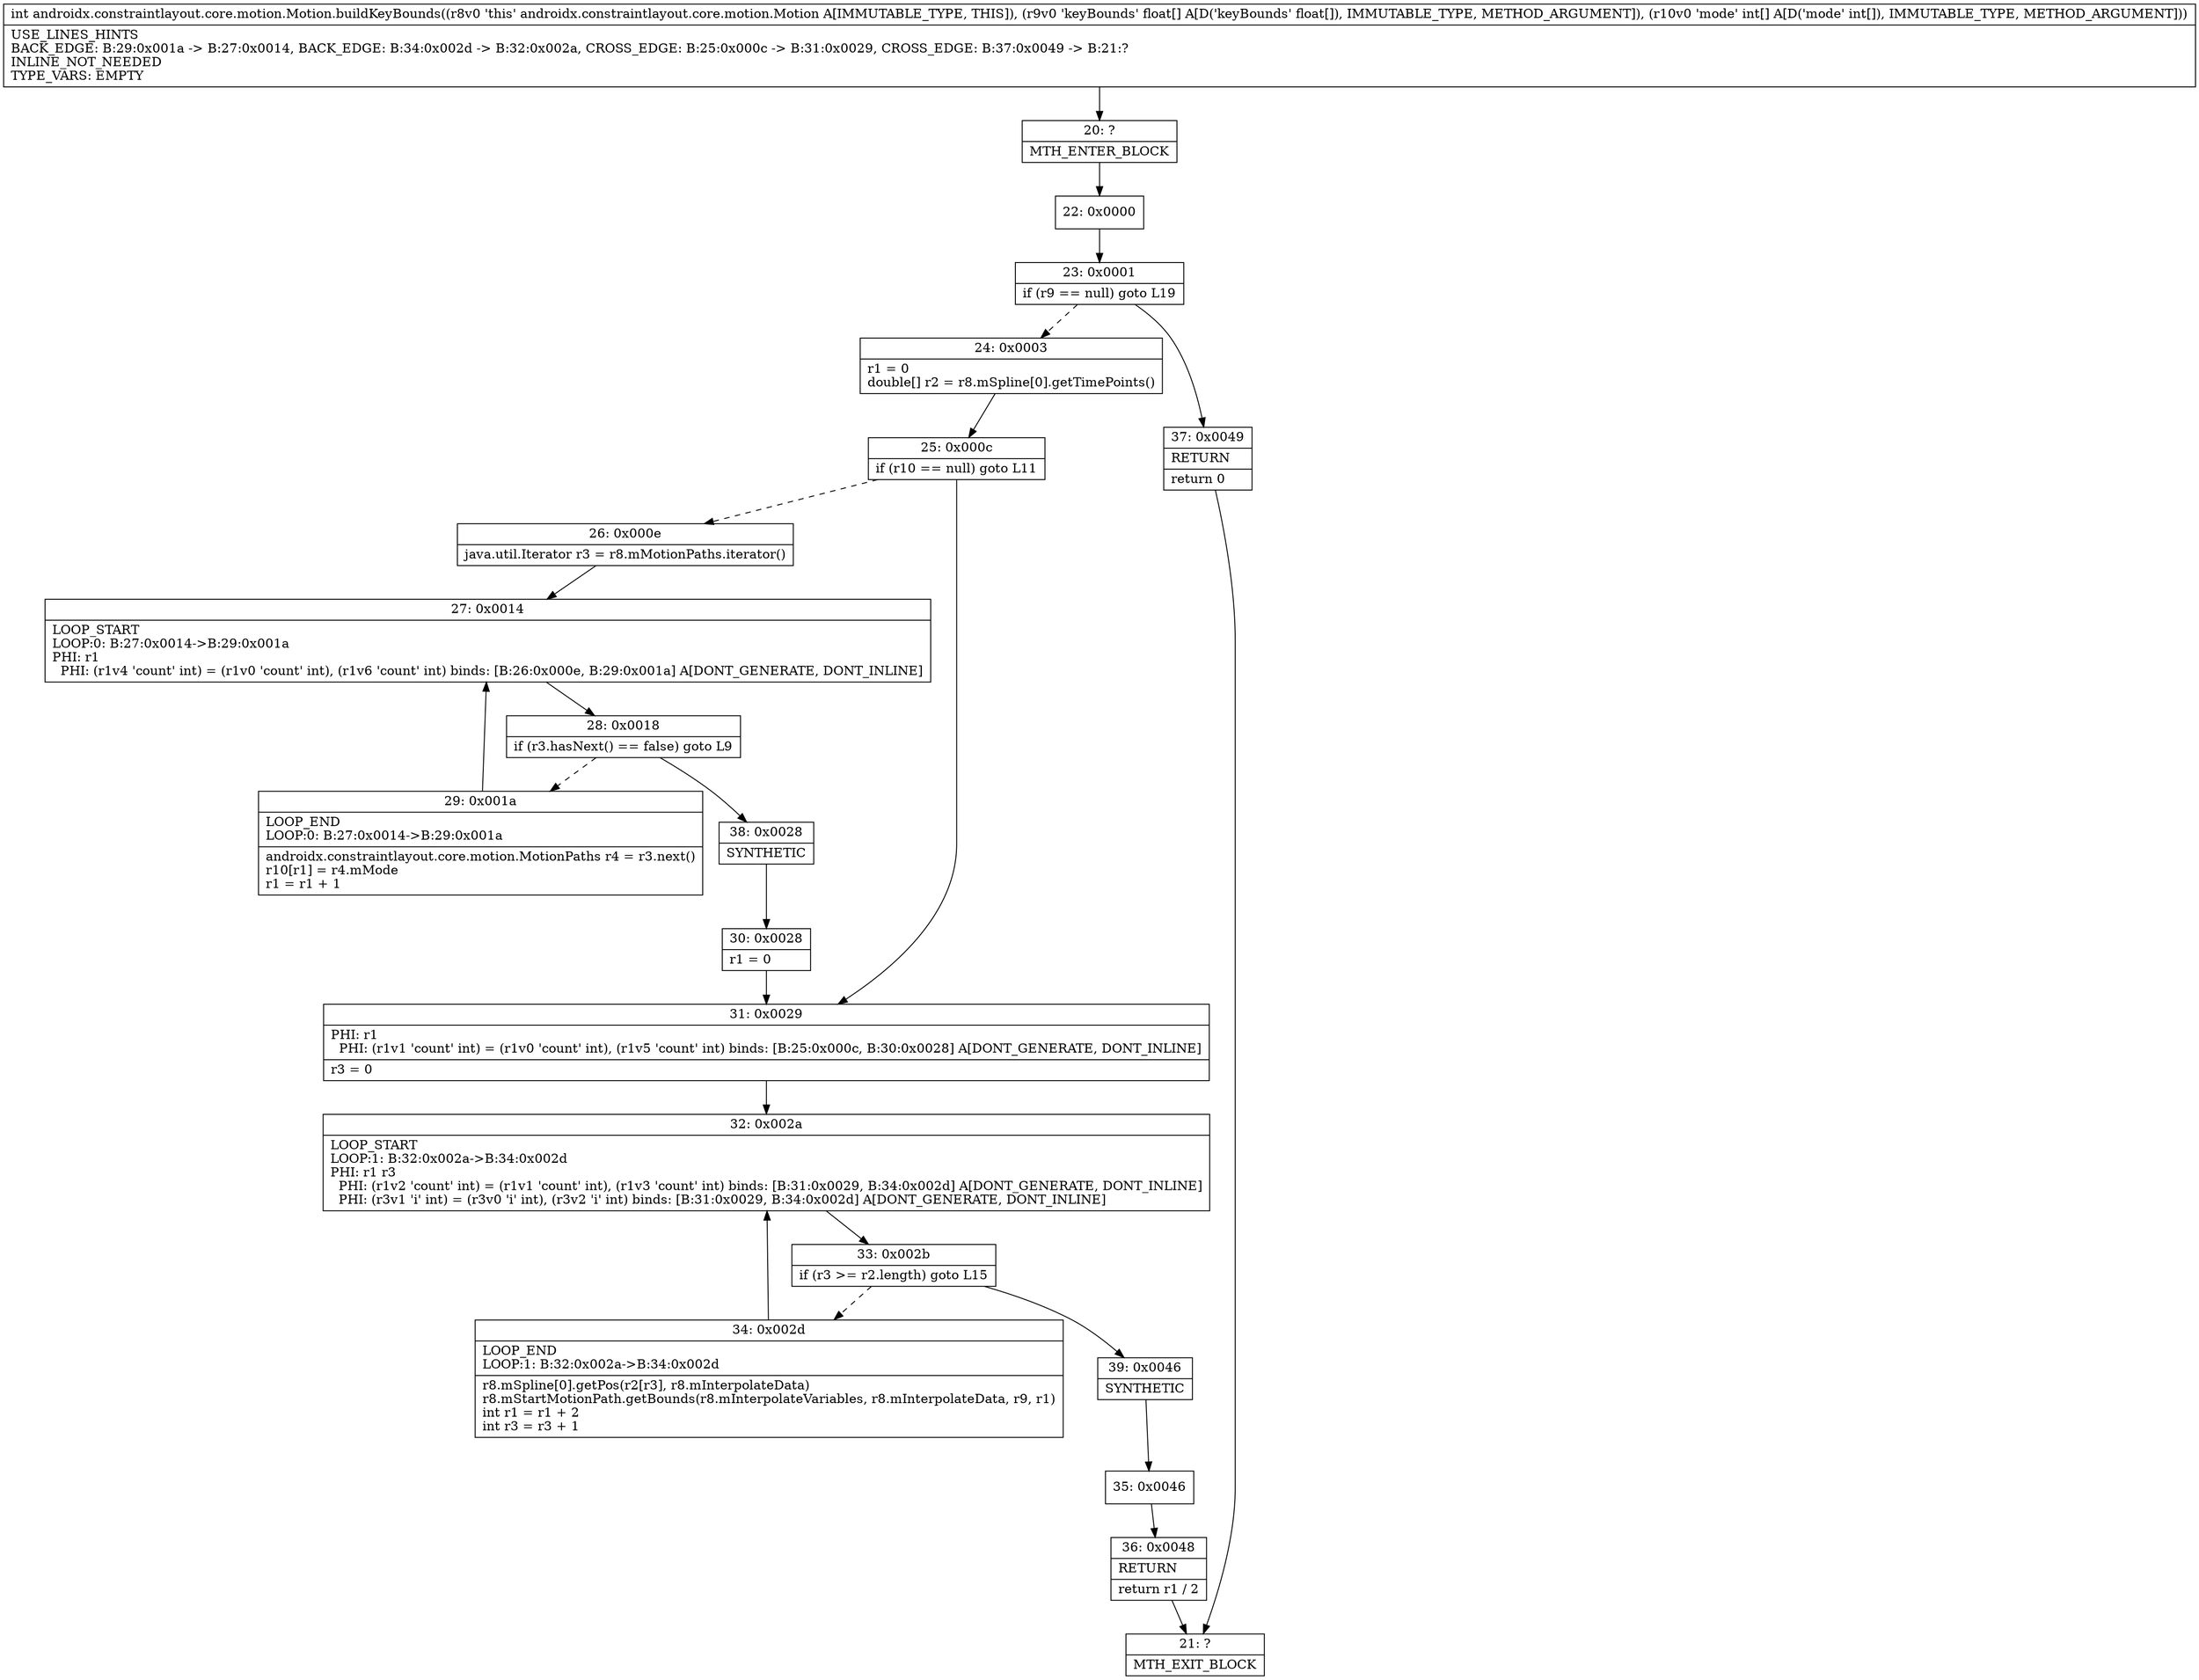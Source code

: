 digraph "CFG forandroidx.constraintlayout.core.motion.Motion.buildKeyBounds([F[I)I" {
Node_20 [shape=record,label="{20\:\ ?|MTH_ENTER_BLOCK\l}"];
Node_22 [shape=record,label="{22\:\ 0x0000}"];
Node_23 [shape=record,label="{23\:\ 0x0001|if (r9 == null) goto L19\l}"];
Node_24 [shape=record,label="{24\:\ 0x0003|r1 = 0\ldouble[] r2 = r8.mSpline[0].getTimePoints()\l}"];
Node_25 [shape=record,label="{25\:\ 0x000c|if (r10 == null) goto L11\l}"];
Node_26 [shape=record,label="{26\:\ 0x000e|java.util.Iterator r3 = r8.mMotionPaths.iterator()\l}"];
Node_27 [shape=record,label="{27\:\ 0x0014|LOOP_START\lLOOP:0: B:27:0x0014\-\>B:29:0x001a\lPHI: r1 \l  PHI: (r1v4 'count' int) = (r1v0 'count' int), (r1v6 'count' int) binds: [B:26:0x000e, B:29:0x001a] A[DONT_GENERATE, DONT_INLINE]\l}"];
Node_28 [shape=record,label="{28\:\ 0x0018|if (r3.hasNext() == false) goto L9\l}"];
Node_29 [shape=record,label="{29\:\ 0x001a|LOOP_END\lLOOP:0: B:27:0x0014\-\>B:29:0x001a\l|androidx.constraintlayout.core.motion.MotionPaths r4 = r3.next()\lr10[r1] = r4.mMode\lr1 = r1 + 1\l}"];
Node_38 [shape=record,label="{38\:\ 0x0028|SYNTHETIC\l}"];
Node_30 [shape=record,label="{30\:\ 0x0028|r1 = 0\l}"];
Node_31 [shape=record,label="{31\:\ 0x0029|PHI: r1 \l  PHI: (r1v1 'count' int) = (r1v0 'count' int), (r1v5 'count' int) binds: [B:25:0x000c, B:30:0x0028] A[DONT_GENERATE, DONT_INLINE]\l|r3 = 0\l}"];
Node_32 [shape=record,label="{32\:\ 0x002a|LOOP_START\lLOOP:1: B:32:0x002a\-\>B:34:0x002d\lPHI: r1 r3 \l  PHI: (r1v2 'count' int) = (r1v1 'count' int), (r1v3 'count' int) binds: [B:31:0x0029, B:34:0x002d] A[DONT_GENERATE, DONT_INLINE]\l  PHI: (r3v1 'i' int) = (r3v0 'i' int), (r3v2 'i' int) binds: [B:31:0x0029, B:34:0x002d] A[DONT_GENERATE, DONT_INLINE]\l}"];
Node_33 [shape=record,label="{33\:\ 0x002b|if (r3 \>= r2.length) goto L15\l}"];
Node_34 [shape=record,label="{34\:\ 0x002d|LOOP_END\lLOOP:1: B:32:0x002a\-\>B:34:0x002d\l|r8.mSpline[0].getPos(r2[r3], r8.mInterpolateData)\lr8.mStartMotionPath.getBounds(r8.mInterpolateVariables, r8.mInterpolateData, r9, r1)\lint r1 = r1 + 2\lint r3 = r3 + 1\l}"];
Node_39 [shape=record,label="{39\:\ 0x0046|SYNTHETIC\l}"];
Node_35 [shape=record,label="{35\:\ 0x0046}"];
Node_36 [shape=record,label="{36\:\ 0x0048|RETURN\l|return r1 \/ 2\l}"];
Node_21 [shape=record,label="{21\:\ ?|MTH_EXIT_BLOCK\l}"];
Node_37 [shape=record,label="{37\:\ 0x0049|RETURN\l|return 0\l}"];
MethodNode[shape=record,label="{int androidx.constraintlayout.core.motion.Motion.buildKeyBounds((r8v0 'this' androidx.constraintlayout.core.motion.Motion A[IMMUTABLE_TYPE, THIS]), (r9v0 'keyBounds' float[] A[D('keyBounds' float[]), IMMUTABLE_TYPE, METHOD_ARGUMENT]), (r10v0 'mode' int[] A[D('mode' int[]), IMMUTABLE_TYPE, METHOD_ARGUMENT]))  | USE_LINES_HINTS\lBACK_EDGE: B:29:0x001a \-\> B:27:0x0014, BACK_EDGE: B:34:0x002d \-\> B:32:0x002a, CROSS_EDGE: B:25:0x000c \-\> B:31:0x0029, CROSS_EDGE: B:37:0x0049 \-\> B:21:?\lINLINE_NOT_NEEDED\lTYPE_VARS: EMPTY\l}"];
MethodNode -> Node_20;Node_20 -> Node_22;
Node_22 -> Node_23;
Node_23 -> Node_24[style=dashed];
Node_23 -> Node_37;
Node_24 -> Node_25;
Node_25 -> Node_26[style=dashed];
Node_25 -> Node_31;
Node_26 -> Node_27;
Node_27 -> Node_28;
Node_28 -> Node_29[style=dashed];
Node_28 -> Node_38;
Node_29 -> Node_27;
Node_38 -> Node_30;
Node_30 -> Node_31;
Node_31 -> Node_32;
Node_32 -> Node_33;
Node_33 -> Node_34[style=dashed];
Node_33 -> Node_39;
Node_34 -> Node_32;
Node_39 -> Node_35;
Node_35 -> Node_36;
Node_36 -> Node_21;
Node_37 -> Node_21;
}

